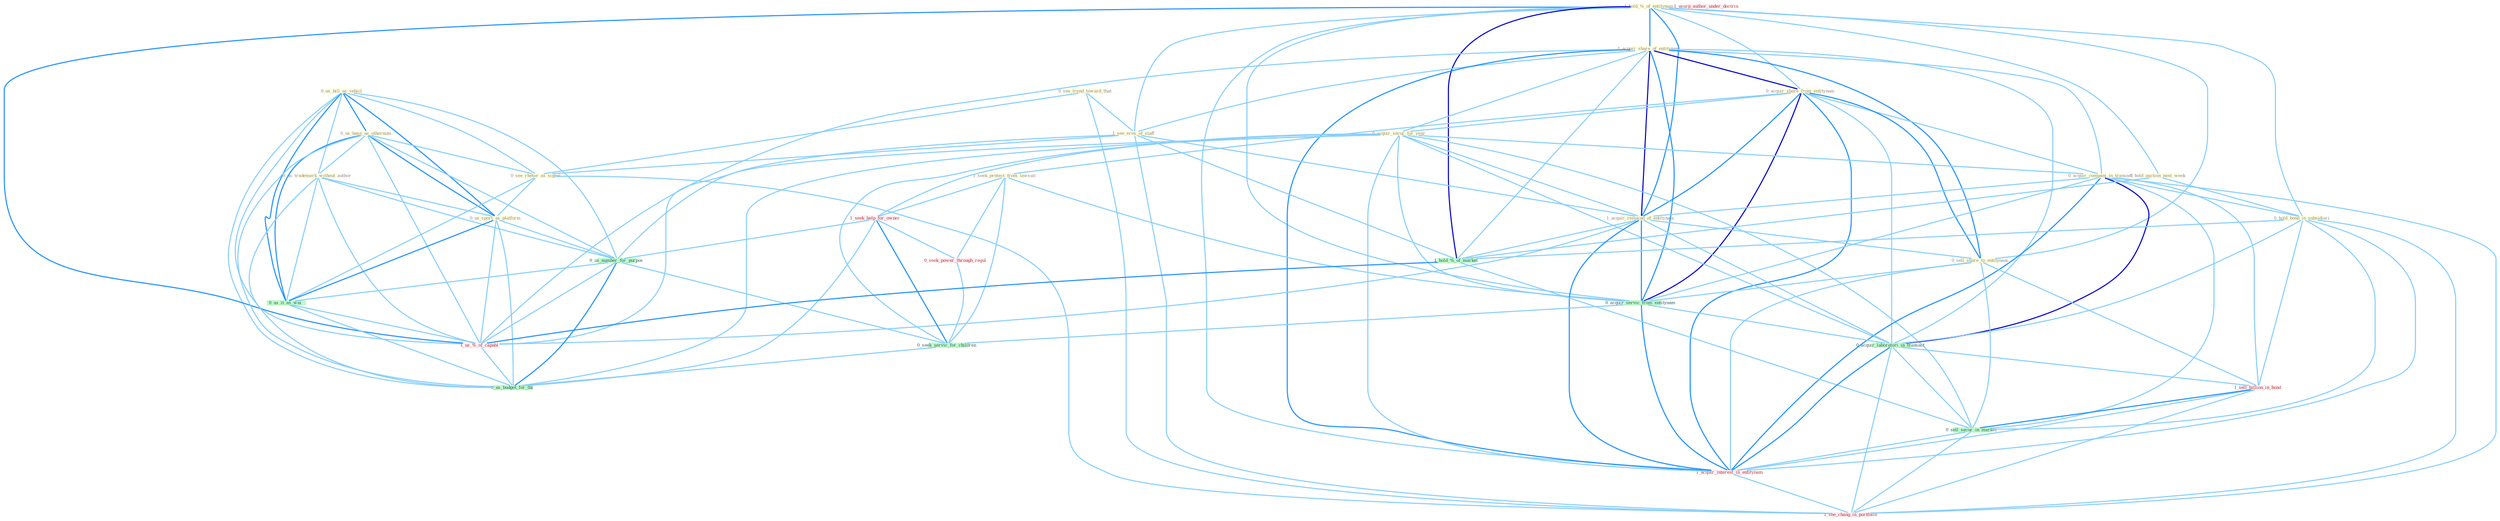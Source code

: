 Graph G{ 
    node
    [shape=polygon,style=filled,width=.5,height=.06,color="#BDFCC9",fixedsize=true,fontsize=4,
    fontcolor="#2f4f4f"];
    {node
    [color="#ffffe0", fontcolor="#8b7d6b"] "0_us_bill_as_vehicl " "1_hold_%_of_entitynam " "1_acquir_share_of_entitynam " "0_acquir_share_from_entitynam " "1_seek_protect_from_lawsuit " "0_acquir_secur_for_year " "0_acquir_compani_in_transact " "0_us_base_as_othernum " "0_see_trend_toward_that " "1_see_eros_of_staff " "0_hold_auction_next_week " "0_us_trademark_without_author " "0_see_rhetor_as_signal " "1_acquir_remaind_of_entitynam " "0_sell_share_to_entitynam " "0_us_sport_as_platform " "0_hold_bond_in_subsidiari "}
{node [color="#fff0f5", fontcolor="#b22222"] "1_seek_help_for_owner " "0_seek_power_through_regul " "1_sell_billion_in_bond " "1_usurp_author_under_doctrin " "1_us_%_of_capabl " "1_acquir_interest_in_entitynam " "1_see_chang_in_portfolio "}
edge [color="#B0E2FF"];

	"0_us_bill_as_vehicl " -- "0_us_base_as_othernum " [w="2", color="#1e90ff" , len=0.8];
	"0_us_bill_as_vehicl " -- "0_us_trademark_without_author " [w="1", color="#87cefa" ];
	"0_us_bill_as_vehicl " -- "0_see_rhetor_as_signal " [w="1", color="#87cefa" ];
	"0_us_bill_as_vehicl " -- "0_us_sport_as_platform " [w="2", color="#1e90ff" , len=0.8];
	"0_us_bill_as_vehicl " -- "0_us_number_for_purpos " [w="1", color="#87cefa" ];
	"0_us_bill_as_vehicl " -- "0_us_it_as_wai " [w="2", color="#1e90ff" , len=0.8];
	"0_us_bill_as_vehicl " -- "1_us_%_of_capabl " [w="1", color="#87cefa" ];
	"0_us_bill_as_vehicl " -- "0_us_budget_for_thi " [w="1", color="#87cefa" ];
	"1_hold_%_of_entitynam " -- "1_acquir_share_of_entitynam " [w="2", color="#1e90ff" , len=0.8];
	"1_hold_%_of_entitynam " -- "0_acquir_share_from_entitynam " [w="1", color="#87cefa" ];
	"1_hold_%_of_entitynam " -- "1_see_eros_of_staff " [w="1", color="#87cefa" ];
	"1_hold_%_of_entitynam " -- "0_hold_auction_next_week " [w="1", color="#87cefa" ];
	"1_hold_%_of_entitynam " -- "1_acquir_remaind_of_entitynam " [w="2", color="#1e90ff" , len=0.8];
	"1_hold_%_of_entitynam " -- "0_sell_share_to_entitynam " [w="1", color="#87cefa" ];
	"1_hold_%_of_entitynam " -- "0_hold_bond_in_subsidiari " [w="1", color="#87cefa" ];
	"1_hold_%_of_entitynam " -- "0_acquir_servic_from_entitynam " [w="1", color="#87cefa" ];
	"1_hold_%_of_entitynam " -- "1_hold_%_of_market " [w="3", color="#0000cd" , len=0.6];
	"1_hold_%_of_entitynam " -- "1_us_%_of_capabl " [w="2", color="#1e90ff" , len=0.8];
	"1_hold_%_of_entitynam " -- "1_acquir_interest_in_entitynam " [w="1", color="#87cefa" ];
	"1_acquir_share_of_entitynam " -- "0_acquir_share_from_entitynam " [w="3", color="#0000cd" , len=0.6];
	"1_acquir_share_of_entitynam " -- "0_acquir_secur_for_year " [w="1", color="#87cefa" ];
	"1_acquir_share_of_entitynam " -- "0_acquir_compani_in_transact " [w="1", color="#87cefa" ];
	"1_acquir_share_of_entitynam " -- "1_see_eros_of_staff " [w="1", color="#87cefa" ];
	"1_acquir_share_of_entitynam " -- "1_acquir_remaind_of_entitynam " [w="3", color="#0000cd" , len=0.6];
	"1_acquir_share_of_entitynam " -- "0_sell_share_to_entitynam " [w="2", color="#1e90ff" , len=0.8];
	"1_acquir_share_of_entitynam " -- "0_acquir_servic_from_entitynam " [w="2", color="#1e90ff" , len=0.8];
	"1_acquir_share_of_entitynam " -- "1_hold_%_of_market " [w="1", color="#87cefa" ];
	"1_acquir_share_of_entitynam " -- "0_acquir_laboratori_in_transact " [w="1", color="#87cefa" ];
	"1_acquir_share_of_entitynam " -- "1_us_%_of_capabl " [w="1", color="#87cefa" ];
	"1_acquir_share_of_entitynam " -- "1_acquir_interest_in_entitynam " [w="2", color="#1e90ff" , len=0.8];
	"0_acquir_share_from_entitynam " -- "1_seek_protect_from_lawsuit " [w="1", color="#87cefa" ];
	"0_acquir_share_from_entitynam " -- "0_acquir_secur_for_year " [w="1", color="#87cefa" ];
	"0_acquir_share_from_entitynam " -- "0_acquir_compani_in_transact " [w="1", color="#87cefa" ];
	"0_acquir_share_from_entitynam " -- "1_acquir_remaind_of_entitynam " [w="2", color="#1e90ff" , len=0.8];
	"0_acquir_share_from_entitynam " -- "0_sell_share_to_entitynam " [w="2", color="#1e90ff" , len=0.8];
	"0_acquir_share_from_entitynam " -- "0_acquir_servic_from_entitynam " [w="3", color="#0000cd" , len=0.6];
	"0_acquir_share_from_entitynam " -- "0_acquir_laboratori_in_transact " [w="1", color="#87cefa" ];
	"0_acquir_share_from_entitynam " -- "1_acquir_interest_in_entitynam " [w="2", color="#1e90ff" , len=0.8];
	"1_seek_protect_from_lawsuit " -- "1_seek_help_for_owner " [w="1", color="#87cefa" ];
	"1_seek_protect_from_lawsuit " -- "0_acquir_servic_from_entitynam " [w="1", color="#87cefa" ];
	"1_seek_protect_from_lawsuit " -- "0_seek_power_through_regul " [w="1", color="#87cefa" ];
	"1_seek_protect_from_lawsuit " -- "0_seek_servic_for_children " [w="1", color="#87cefa" ];
	"0_acquir_secur_for_year " -- "0_acquir_compani_in_transact " [w="1", color="#87cefa" ];
	"0_acquir_secur_for_year " -- "1_acquir_remaind_of_entitynam " [w="1", color="#87cefa" ];
	"0_acquir_secur_for_year " -- "1_seek_help_for_owner " [w="1", color="#87cefa" ];
	"0_acquir_secur_for_year " -- "0_acquir_servic_from_entitynam " [w="1", color="#87cefa" ];
	"0_acquir_secur_for_year " -- "0_us_number_for_purpos " [w="1", color="#87cefa" ];
	"0_acquir_secur_for_year " -- "0_acquir_laboratori_in_transact " [w="1", color="#87cefa" ];
	"0_acquir_secur_for_year " -- "0_sell_secur_in_market " [w="1", color="#87cefa" ];
	"0_acquir_secur_for_year " -- "1_acquir_interest_in_entitynam " [w="1", color="#87cefa" ];
	"0_acquir_secur_for_year " -- "0_seek_servic_for_children " [w="1", color="#87cefa" ];
	"0_acquir_secur_for_year " -- "0_us_budget_for_thi " [w="1", color="#87cefa" ];
	"0_acquir_compani_in_transact " -- "1_acquir_remaind_of_entitynam " [w="1", color="#87cefa" ];
	"0_acquir_compani_in_transact " -- "0_hold_bond_in_subsidiari " [w="1", color="#87cefa" ];
	"0_acquir_compani_in_transact " -- "0_acquir_servic_from_entitynam " [w="1", color="#87cefa" ];
	"0_acquir_compani_in_transact " -- "0_acquir_laboratori_in_transact " [w="3", color="#0000cd" , len=0.6];
	"0_acquir_compani_in_transact " -- "1_sell_billion_in_bond " [w="1", color="#87cefa" ];
	"0_acquir_compani_in_transact " -- "0_sell_secur_in_market " [w="1", color="#87cefa" ];
	"0_acquir_compani_in_transact " -- "1_acquir_interest_in_entitynam " [w="2", color="#1e90ff" , len=0.8];
	"0_acquir_compani_in_transact " -- "1_see_chang_in_portfolio " [w="1", color="#87cefa" ];
	"0_us_base_as_othernum " -- "0_us_trademark_without_author " [w="1", color="#87cefa" ];
	"0_us_base_as_othernum " -- "0_see_rhetor_as_signal " [w="1", color="#87cefa" ];
	"0_us_base_as_othernum " -- "0_us_sport_as_platform " [w="2", color="#1e90ff" , len=0.8];
	"0_us_base_as_othernum " -- "0_us_number_for_purpos " [w="1", color="#87cefa" ];
	"0_us_base_as_othernum " -- "0_us_it_as_wai " [w="2", color="#1e90ff" , len=0.8];
	"0_us_base_as_othernum " -- "1_us_%_of_capabl " [w="1", color="#87cefa" ];
	"0_us_base_as_othernum " -- "0_us_budget_for_thi " [w="1", color="#87cefa" ];
	"0_see_trend_toward_that " -- "1_see_eros_of_staff " [w="1", color="#87cefa" ];
	"0_see_trend_toward_that " -- "0_see_rhetor_as_signal " [w="1", color="#87cefa" ];
	"0_see_trend_toward_that " -- "1_see_chang_in_portfolio " [w="1", color="#87cefa" ];
	"1_see_eros_of_staff " -- "0_see_rhetor_as_signal " [w="1", color="#87cefa" ];
	"1_see_eros_of_staff " -- "1_acquir_remaind_of_entitynam " [w="1", color="#87cefa" ];
	"1_see_eros_of_staff " -- "1_hold_%_of_market " [w="1", color="#87cefa" ];
	"1_see_eros_of_staff " -- "1_us_%_of_capabl " [w="1", color="#87cefa" ];
	"1_see_eros_of_staff " -- "1_see_chang_in_portfolio " [w="1", color="#87cefa" ];
	"0_hold_auction_next_week " -- "0_hold_bond_in_subsidiari " [w="1", color="#87cefa" ];
	"0_hold_auction_next_week " -- "1_hold_%_of_market " [w="1", color="#87cefa" ];
	"0_us_trademark_without_author " -- "0_us_sport_as_platform " [w="1", color="#87cefa" ];
	"0_us_trademark_without_author " -- "0_us_number_for_purpos " [w="1", color="#87cefa" ];
	"0_us_trademark_without_author " -- "0_us_it_as_wai " [w="1", color="#87cefa" ];
	"0_us_trademark_without_author " -- "1_us_%_of_capabl " [w="1", color="#87cefa" ];
	"0_us_trademark_without_author " -- "0_us_budget_for_thi " [w="1", color="#87cefa" ];
	"0_see_rhetor_as_signal " -- "0_us_sport_as_platform " [w="1", color="#87cefa" ];
	"0_see_rhetor_as_signal " -- "0_us_it_as_wai " [w="1", color="#87cefa" ];
	"0_see_rhetor_as_signal " -- "1_see_chang_in_portfolio " [w="1", color="#87cefa" ];
	"1_acquir_remaind_of_entitynam " -- "0_sell_share_to_entitynam " [w="1", color="#87cefa" ];
	"1_acquir_remaind_of_entitynam " -- "0_acquir_servic_from_entitynam " [w="2", color="#1e90ff" , len=0.8];
	"1_acquir_remaind_of_entitynam " -- "1_hold_%_of_market " [w="1", color="#87cefa" ];
	"1_acquir_remaind_of_entitynam " -- "0_acquir_laboratori_in_transact " [w="1", color="#87cefa" ];
	"1_acquir_remaind_of_entitynam " -- "1_us_%_of_capabl " [w="1", color="#87cefa" ];
	"1_acquir_remaind_of_entitynam " -- "1_acquir_interest_in_entitynam " [w="2", color="#1e90ff" , len=0.8];
	"0_sell_share_to_entitynam " -- "0_acquir_servic_from_entitynam " [w="1", color="#87cefa" ];
	"0_sell_share_to_entitynam " -- "1_sell_billion_in_bond " [w="1", color="#87cefa" ];
	"0_sell_share_to_entitynam " -- "0_sell_secur_in_market " [w="1", color="#87cefa" ];
	"0_sell_share_to_entitynam " -- "1_acquir_interest_in_entitynam " [w="1", color="#87cefa" ];
	"0_us_sport_as_platform " -- "0_us_number_for_purpos " [w="1", color="#87cefa" ];
	"0_us_sport_as_platform " -- "0_us_it_as_wai " [w="2", color="#1e90ff" , len=0.8];
	"0_us_sport_as_platform " -- "1_us_%_of_capabl " [w="1", color="#87cefa" ];
	"0_us_sport_as_platform " -- "0_us_budget_for_thi " [w="1", color="#87cefa" ];
	"0_hold_bond_in_subsidiari " -- "1_hold_%_of_market " [w="1", color="#87cefa" ];
	"0_hold_bond_in_subsidiari " -- "0_acquir_laboratori_in_transact " [w="1", color="#87cefa" ];
	"0_hold_bond_in_subsidiari " -- "1_sell_billion_in_bond " [w="1", color="#87cefa" ];
	"0_hold_bond_in_subsidiari " -- "0_sell_secur_in_market " [w="1", color="#87cefa" ];
	"0_hold_bond_in_subsidiari " -- "1_acquir_interest_in_entitynam " [w="1", color="#87cefa" ];
	"0_hold_bond_in_subsidiari " -- "1_see_chang_in_portfolio " [w="1", color="#87cefa" ];
	"1_seek_help_for_owner " -- "0_seek_power_through_regul " [w="1", color="#87cefa" ];
	"1_seek_help_for_owner " -- "0_us_number_for_purpos " [w="1", color="#87cefa" ];
	"1_seek_help_for_owner " -- "0_seek_servic_for_children " [w="2", color="#1e90ff" , len=0.8];
	"1_seek_help_for_owner " -- "0_us_budget_for_thi " [w="1", color="#87cefa" ];
	"0_acquir_servic_from_entitynam " -- "0_acquir_laboratori_in_transact " [w="1", color="#87cefa" ];
	"0_acquir_servic_from_entitynam " -- "1_acquir_interest_in_entitynam " [w="2", color="#1e90ff" , len=0.8];
	"0_acquir_servic_from_entitynam " -- "0_seek_servic_for_children " [w="1", color="#87cefa" ];
	"1_hold_%_of_market " -- "1_us_%_of_capabl " [w="2", color="#1e90ff" , len=0.8];
	"1_hold_%_of_market " -- "0_sell_secur_in_market " [w="1", color="#87cefa" ];
	"0_seek_power_through_regul " -- "0_seek_servic_for_children " [w="1", color="#87cefa" ];
	"0_us_number_for_purpos " -- "0_us_it_as_wai " [w="1", color="#87cefa" ];
	"0_us_number_for_purpos " -- "1_us_%_of_capabl " [w="1", color="#87cefa" ];
	"0_us_number_for_purpos " -- "0_seek_servic_for_children " [w="1", color="#87cefa" ];
	"0_us_number_for_purpos " -- "0_us_budget_for_thi " [w="2", color="#1e90ff" , len=0.8];
	"0_acquir_laboratori_in_transact " -- "1_sell_billion_in_bond " [w="1", color="#87cefa" ];
	"0_acquir_laboratori_in_transact " -- "0_sell_secur_in_market " [w="1", color="#87cefa" ];
	"0_acquir_laboratori_in_transact " -- "1_acquir_interest_in_entitynam " [w="2", color="#1e90ff" , len=0.8];
	"0_acquir_laboratori_in_transact " -- "1_see_chang_in_portfolio " [w="1", color="#87cefa" ];
	"1_sell_billion_in_bond " -- "0_sell_secur_in_market " [w="2", color="#1e90ff" , len=0.8];
	"1_sell_billion_in_bond " -- "1_acquir_interest_in_entitynam " [w="1", color="#87cefa" ];
	"1_sell_billion_in_bond " -- "1_see_chang_in_portfolio " [w="1", color="#87cefa" ];
	"0_us_it_as_wai " -- "1_us_%_of_capabl " [w="1", color="#87cefa" ];
	"0_us_it_as_wai " -- "0_us_budget_for_thi " [w="1", color="#87cefa" ];
	"1_us_%_of_capabl " -- "0_us_budget_for_thi " [w="1", color="#87cefa" ];
	"0_sell_secur_in_market " -- "1_acquir_interest_in_entitynam " [w="1", color="#87cefa" ];
	"0_sell_secur_in_market " -- "1_see_chang_in_portfolio " [w="1", color="#87cefa" ];
	"1_acquir_interest_in_entitynam " -- "1_see_chang_in_portfolio " [w="1", color="#87cefa" ];
	"0_seek_servic_for_children " -- "0_us_budget_for_thi " [w="1", color="#87cefa" ];
}